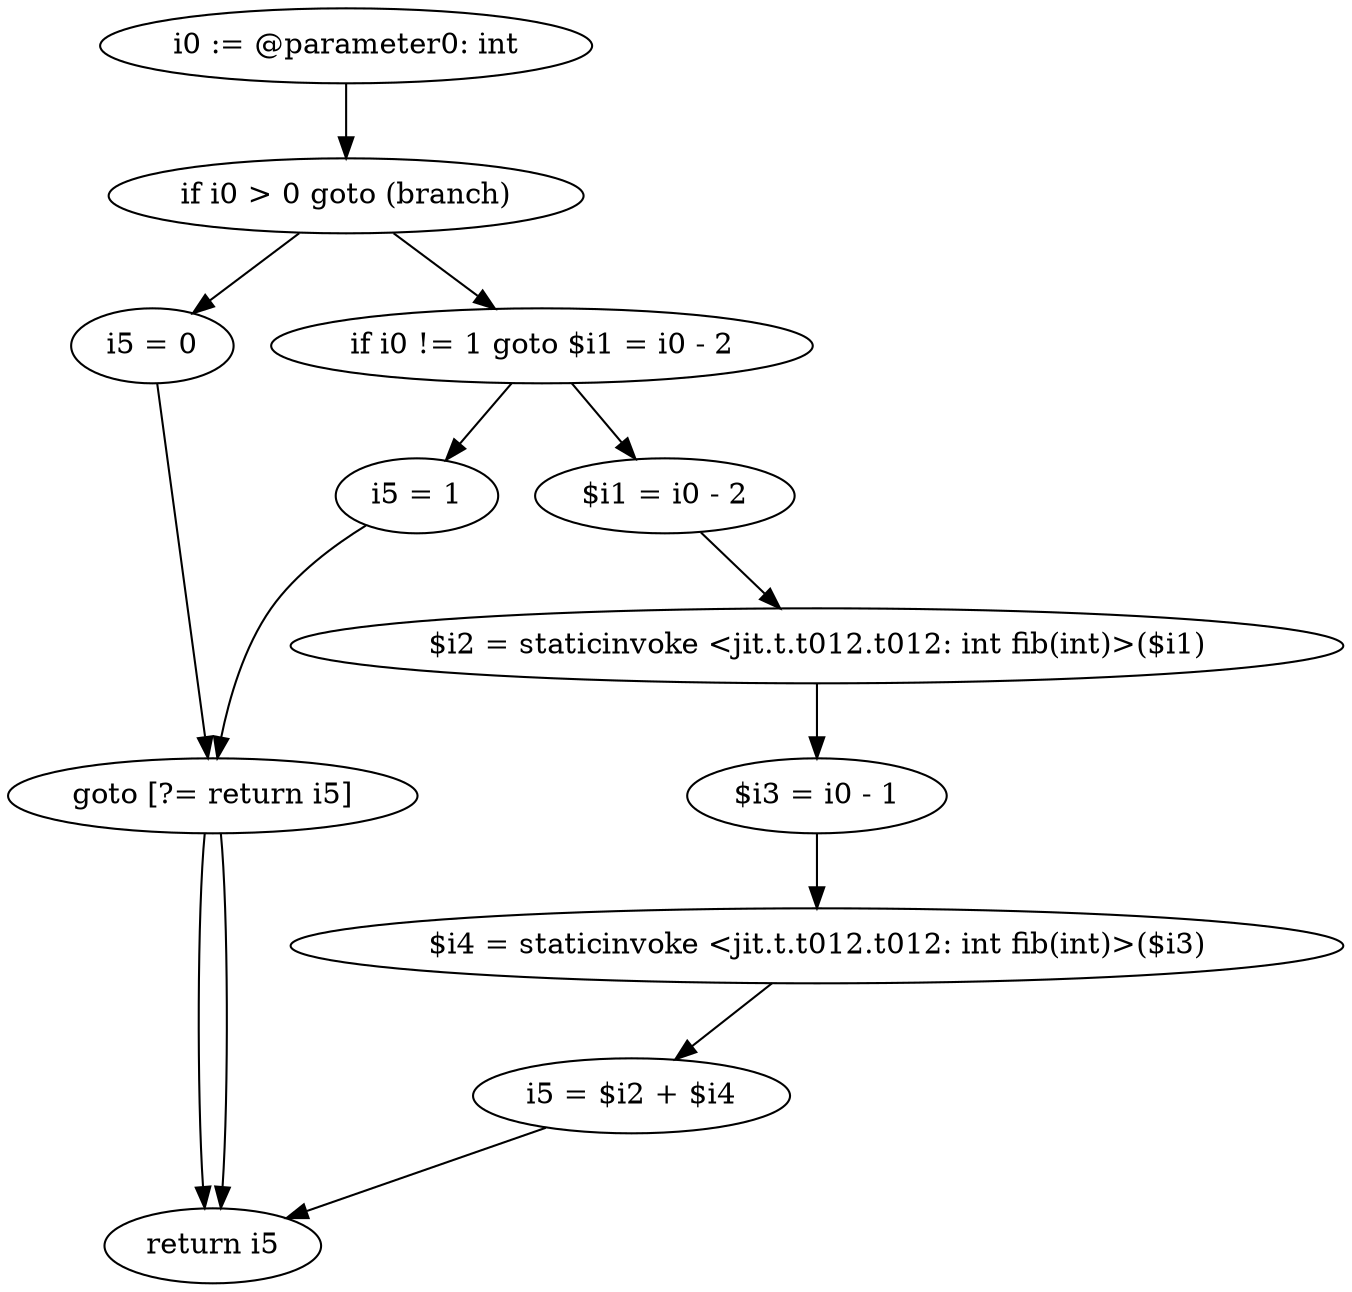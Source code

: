 digraph "unitGraph" {
    "i0 := @parameter0: int"
    "if i0 > 0 goto (branch)"
    "i5 = 0"
    "goto [?= return i5]"
    "if i0 != 1 goto $i1 = i0 - 2"
    "i5 = 1"
    "$i1 = i0 - 2"
    "$i2 = staticinvoke <jit.t.t012.t012: int fib(int)>($i1)"
    "$i3 = i0 - 1"
    "$i4 = staticinvoke <jit.t.t012.t012: int fib(int)>($i3)"
    "i5 = $i2 + $i4"
    "return i5"
    "i0 := @parameter0: int"->"if i0 > 0 goto (branch)";
    "if i0 > 0 goto (branch)"->"i5 = 0";
    "if i0 > 0 goto (branch)"->"if i0 != 1 goto $i1 = i0 - 2";
    "i5 = 0"->"goto [?= return i5]";
    "goto [?= return i5]"->"return i5";
    "if i0 != 1 goto $i1 = i0 - 2"->"i5 = 1";
    "if i0 != 1 goto $i1 = i0 - 2"->"$i1 = i0 - 2";
    "i5 = 1"->"goto [?= return i5]";
    "goto [?= return i5]"->"return i5";
    "$i1 = i0 - 2"->"$i2 = staticinvoke <jit.t.t012.t012: int fib(int)>($i1)";
    "$i2 = staticinvoke <jit.t.t012.t012: int fib(int)>($i1)"->"$i3 = i0 - 1";
    "$i3 = i0 - 1"->"$i4 = staticinvoke <jit.t.t012.t012: int fib(int)>($i3)";
    "$i4 = staticinvoke <jit.t.t012.t012: int fib(int)>($i3)"->"i5 = $i2 + $i4";
    "i5 = $i2 + $i4"->"return i5";
}
